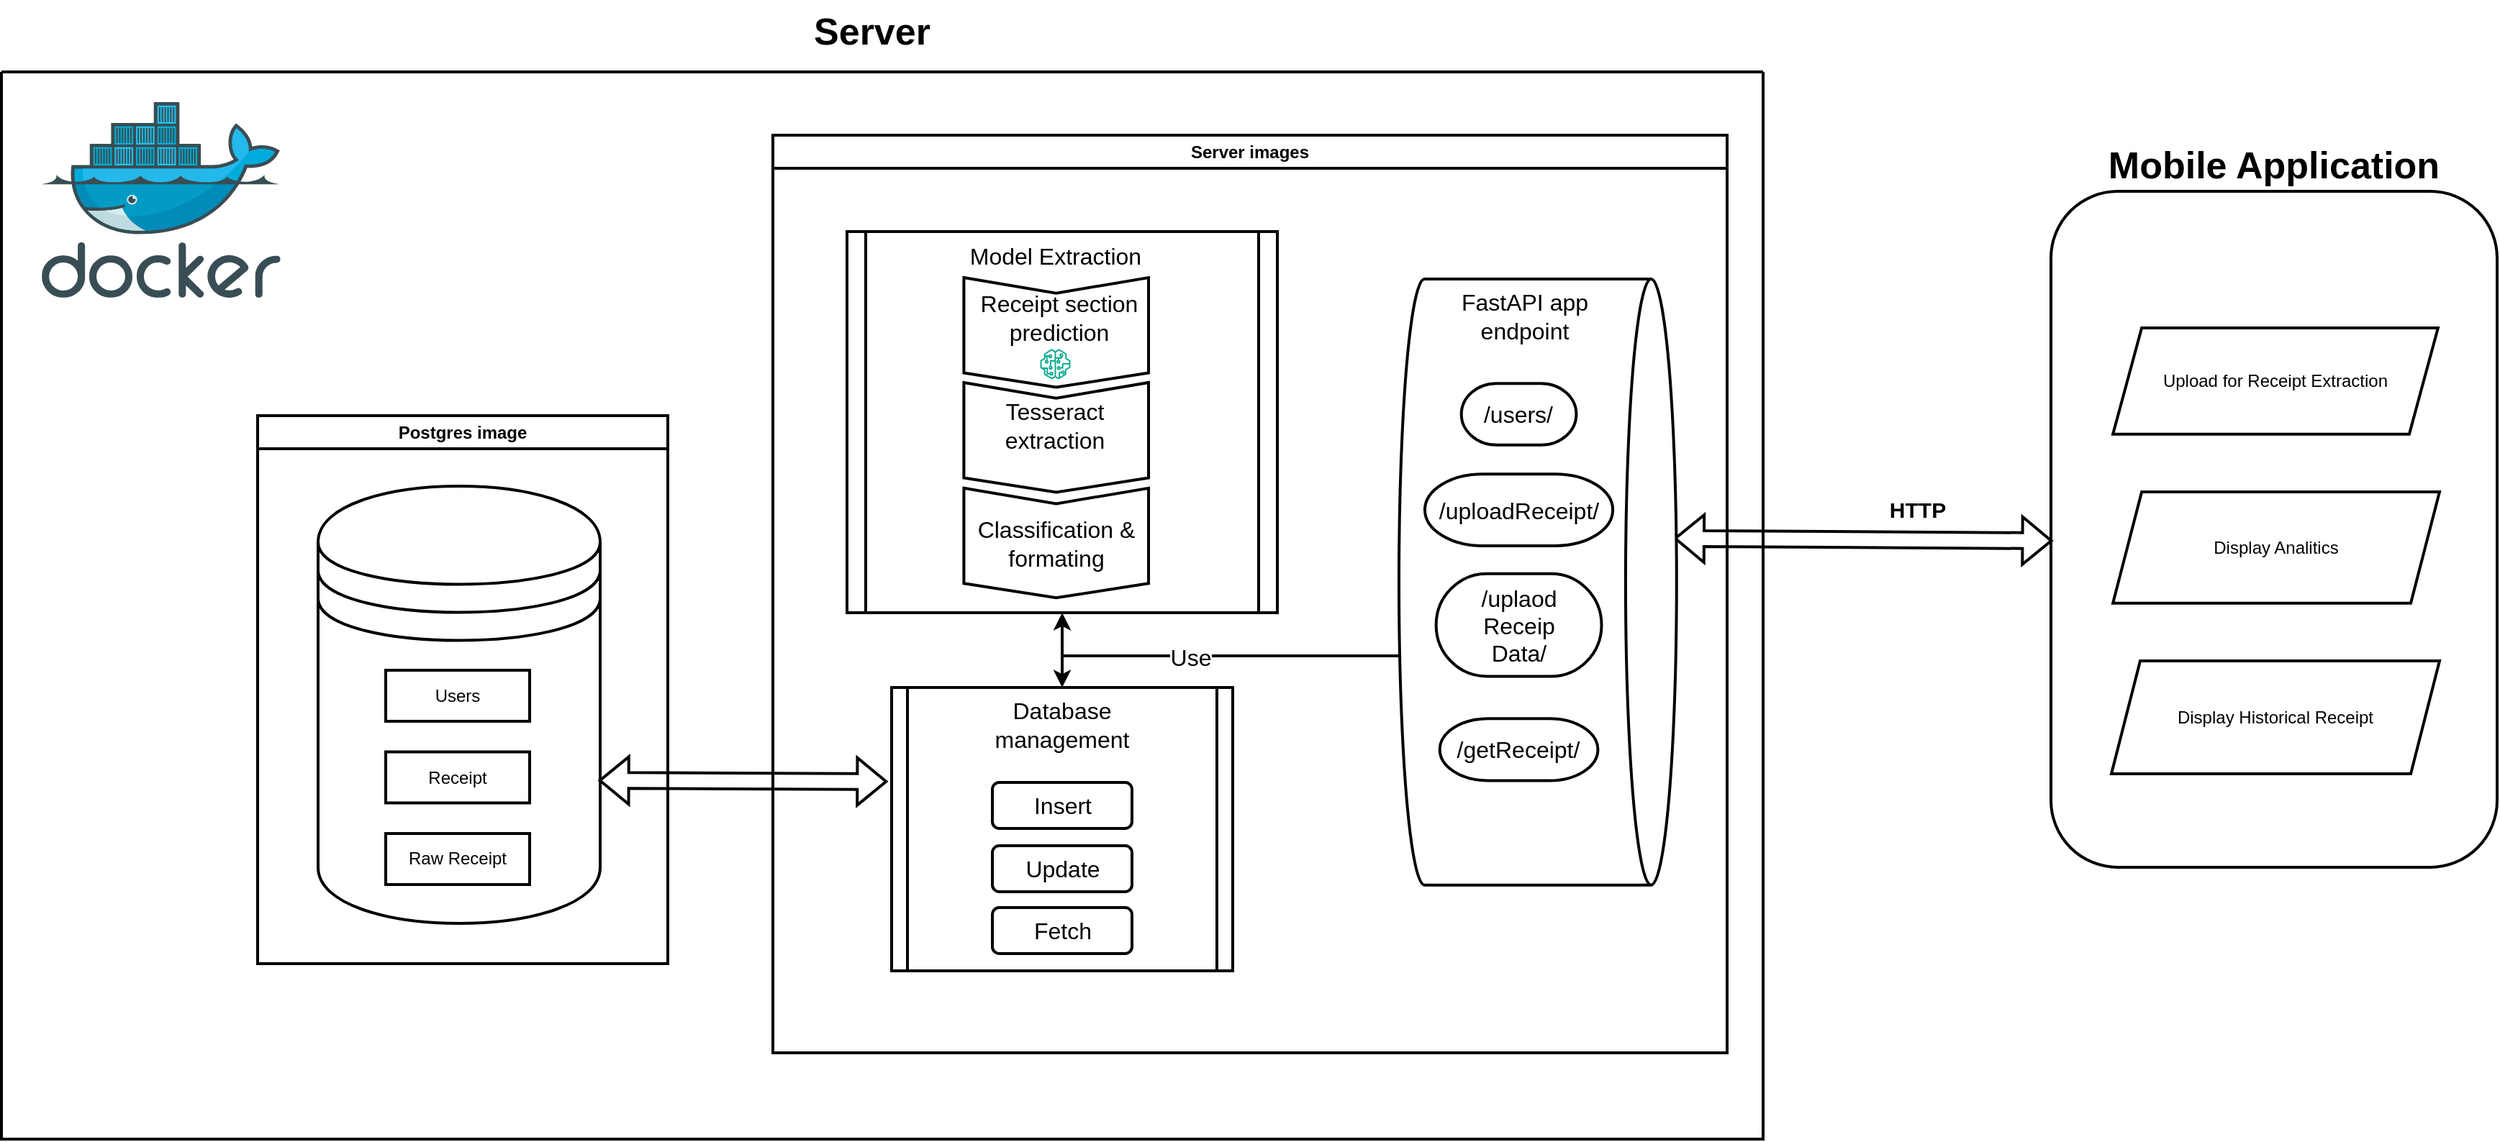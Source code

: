 <mxfile version="24.2.5" type="device">
  <diagram name="Page-1" id="tKTZuB-xBKqNt3nbTBtX">
    <mxGraphModel dx="3307" dy="3447" grid="0" gridSize="10" guides="1" tooltips="1" connect="1" arrows="1" fold="1" page="0" pageScale="1" pageWidth="827" pageHeight="1169" math="0" shadow="0">
      <root>
        <mxCell id="0" />
        <mxCell id="1" parent="0" />
        <mxCell id="6q7W-WelTIBXOBJU0YRO-2" value="&lt;font size=&quot;1&quot; style=&quot;&quot;&gt;&lt;b style=&quot;font-size: 26px;&quot;&gt;Mobile Application&lt;/b&gt;&lt;/font&gt;" style="rounded=1;whiteSpace=wrap;html=1;labelPosition=center;verticalLabelPosition=top;align=center;verticalAlign=bottom;container=0;strokeWidth=2;" parent="1" vertex="1">
          <mxGeometry x="340" y="-356" width="310" height="470" as="geometry" />
        </mxCell>
        <mxCell id="GPoHFAG82HTjP6kqSNCB-1" value="" style="shape=image;verticalLabelPosition=bottom;labelBackgroundColor=default;verticalAlign=top;aspect=fixed;imageAspect=0;image=http://blog.expertsoftwareteam.com/wp-content/uploads/2019/01/flutter12.png;container=0;strokeWidth=2;" parent="1" vertex="1">
          <mxGeometry x="498" y="-342" width="119" height="44.08" as="geometry" />
        </mxCell>
        <mxCell id="LRXgbrRKlihFUZUrBke7-29" value="" style="group;strokeWidth=2;" vertex="1" connectable="0" parent="1">
          <mxGeometry x="382" y="-261" width="228" height="310" as="geometry" />
        </mxCell>
        <mxCell id="6q7W-WelTIBXOBJU0YRO-25" value="Upload for Receipt Extraction" style="shape=parallelogram;perimeter=parallelogramPerimeter;whiteSpace=wrap;html=1;fixedSize=1;container=0;strokeWidth=2;" parent="LRXgbrRKlihFUZUrBke7-29" vertex="1">
          <mxGeometry x="1.056" width="225.889" height="73.901" as="geometry" />
        </mxCell>
        <mxCell id="6q7W-WelTIBXOBJU0YRO-28" value="Display Historical Receipt" style="shape=parallelogram;perimeter=parallelogramPerimeter;whiteSpace=wrap;html=1;fixedSize=1;container=0;strokeWidth=2;" parent="LRXgbrRKlihFUZUrBke7-29" vertex="1">
          <mxGeometry y="231.481" width="228" height="78.519" as="geometry" />
        </mxCell>
        <mxCell id="6q7W-WelTIBXOBJU0YRO-27" value="Display Analitics" style="shape=parallelogram;perimeter=parallelogramPerimeter;whiteSpace=wrap;html=1;fixedSize=1;container=0;strokeWidth=2;" parent="LRXgbrRKlihFUZUrBke7-29" vertex="1">
          <mxGeometry x="1.056" y="114.013" width="226.944" height="77.368" as="geometry" />
        </mxCell>
        <mxCell id="6q7W-WelTIBXOBJU0YRO-17" value="" style="shape=flexArrow;endArrow=classic;startArrow=classic;html=1;rounded=0;exitX=0.004;exitY=0.517;exitDx=0;exitDy=0;exitPerimeter=0;strokeWidth=2;entryX=0.99;entryY=0.428;entryDx=0;entryDy=0;entryPerimeter=0;" parent="1" source="6q7W-WelTIBXOBJU0YRO-2" target="gesQ5qLBWTV1xN1W36ZR-5" edge="1">
          <mxGeometry width="100" height="100" relative="1" as="geometry">
            <mxPoint x="235.45" y="-136.0" as="sourcePoint" />
            <mxPoint x="26" y="-145.932" as="targetPoint" />
          </mxGeometry>
        </mxCell>
        <mxCell id="LRXgbrRKlihFUZUrBke7-30" value="&lt;font style=&quot;font-size: 15px;&quot;&gt;&lt;b&gt;HTTP&lt;/b&gt;&lt;/font&gt;" style="text;html=1;align=center;verticalAlign=middle;resizable=0;points=[];autosize=1;strokeColor=none;fillColor=none;" vertex="1" parent="1">
          <mxGeometry x="218" y="-150" width="57" height="30" as="geometry" />
        </mxCell>
        <mxCell id="LRXgbrRKlihFUZUrBke7-44" value="" style="swimlane;startSize=0;pointerEvents=0;strokeWidth=2;align=center;verticalAlign=top;fontFamily=Helvetica;fontSize=16;fontColor=default;fillColor=none;gradientColor=none;" vertex="1" parent="1">
          <mxGeometry x="-1084" y="-439" width="1224" height="742" as="geometry" />
        </mxCell>
        <mxCell id="LRXgbrRKlihFUZUrBke7-7" value="Postgres image" style="swimlane;whiteSpace=wrap;html=1;strokeWidth=2;" vertex="1" parent="LRXgbrRKlihFUZUrBke7-44">
          <mxGeometry x="178" y="239" width="285" height="381" as="geometry">
            <mxRectangle x="-1179" y="-391" width="130" height="26" as="alternateBounds" />
          </mxGeometry>
        </mxCell>
        <mxCell id="6q7W-WelTIBXOBJU0YRO-5" value="" style="shape=datastore;whiteSpace=wrap;html=1;labelPosition=center;verticalLabelPosition=top;align=center;verticalAlign=bottom;strokeWidth=2;" parent="LRXgbrRKlihFUZUrBke7-7" vertex="1">
          <mxGeometry x="42" y="49" width="196" height="304" as="geometry" />
        </mxCell>
        <mxCell id="LRXgbrRKlihFUZUrBke7-47" value="" style="group" vertex="1" connectable="0" parent="LRXgbrRKlihFUZUrBke7-7">
          <mxGeometry x="89" y="177" width="100" height="149" as="geometry" />
        </mxCell>
        <mxCell id="6q7W-WelTIBXOBJU0YRO-6" value="Users" style="whiteSpace=wrap;html=1;align=center;strokeWidth=2;" parent="LRXgbrRKlihFUZUrBke7-47" vertex="1">
          <mxGeometry width="100" height="35.476" as="geometry" />
        </mxCell>
        <mxCell id="6q7W-WelTIBXOBJU0YRO-20" value="Raw Receipt" style="whiteSpace=wrap;html=1;align=center;strokeWidth=2;" parent="LRXgbrRKlihFUZUrBke7-47" vertex="1">
          <mxGeometry y="113.524" width="100" height="35.476" as="geometry" />
        </mxCell>
        <mxCell id="6q7W-WelTIBXOBJU0YRO-21" value="Receipt" style="whiteSpace=wrap;html=1;align=center;strokeWidth=2;" parent="LRXgbrRKlihFUZUrBke7-47" vertex="1">
          <mxGeometry y="56.762" width="100" height="35.476" as="geometry" />
        </mxCell>
        <mxCell id="LRXgbrRKlihFUZUrBke7-10" value="Server images" style="swimlane;whiteSpace=wrap;html=1;strokeWidth=2;glass=0;" vertex="1" parent="LRXgbrRKlihFUZUrBke7-44">
          <mxGeometry x="536" y="44" width="663" height="638" as="geometry" />
        </mxCell>
        <mxCell id="gesQ5qLBWTV1xN1W36ZR-29" value="" style="group;fontSize=16;" parent="LRXgbrRKlihFUZUrBke7-10" vertex="1" connectable="0">
          <mxGeometry x="434.995" y="99.996" width="192.906" height="421.344" as="geometry" />
        </mxCell>
        <mxCell id="gesQ5qLBWTV1xN1W36ZR-5" value="" style="strokeWidth=2;html=1;shape=mxgraph.flowchart.direct_data;whiteSpace=wrap;fontSize=16;" parent="gesQ5qLBWTV1xN1W36ZR-29" vertex="1">
          <mxGeometry width="192.906" height="421.344" as="geometry" />
        </mxCell>
        <mxCell id="gesQ5qLBWTV1xN1W36ZR-6" value="FastAPI app&lt;div style=&quot;font-size: 16px;&quot;&gt;endpoint&lt;/div&gt;" style="text;html=1;align=center;verticalAlign=middle;whiteSpace=wrap;rounded=0;fontSize=16;" parent="gesQ5qLBWTV1xN1W36ZR-29" vertex="1">
          <mxGeometry x="37.439" y="5.007" width="101.484" height="42.782" as="geometry" />
        </mxCell>
        <mxCell id="gesQ5qLBWTV1xN1W36ZR-25" value="/users/" style="strokeWidth=2;html=1;shape=mxgraph.flowchart.terminator;whiteSpace=wrap;fontSize=16;" parent="gesQ5qLBWTV1xN1W36ZR-29" vertex="1">
          <mxGeometry x="43.369" y="72.571" width="79.847" height="42.785" as="geometry" />
        </mxCell>
        <mxCell id="gesQ5qLBWTV1xN1W36ZR-26" value="/uploadReceipt/" style="strokeWidth=2;html=1;shape=mxgraph.flowchart.terminator;whiteSpace=wrap;fontSize=16;" parent="gesQ5qLBWTV1xN1W36ZR-29" vertex="1">
          <mxGeometry x="18" y="135.57" width="130.58" height="49.89" as="geometry" />
        </mxCell>
        <mxCell id="gesQ5qLBWTV1xN1W36ZR-27" value="/uplaod&lt;div style=&quot;font-size: 16px;&quot;&gt;Receip&lt;/div&gt;&lt;div style=&quot;font-size: 16px;&quot;&gt;Data/&lt;/div&gt;" style="strokeWidth=2;html=1;shape=mxgraph.flowchart.terminator;whiteSpace=wrap;fontSize=16;" parent="gesQ5qLBWTV1xN1W36ZR-29" vertex="1">
          <mxGeometry x="25.828" y="204.919" width="114.932" height="71.308" as="geometry" />
        </mxCell>
        <mxCell id="gesQ5qLBWTV1xN1W36ZR-28" value="/getReceipt/" style="strokeWidth=2;html=1;shape=mxgraph.flowchart.terminator;whiteSpace=wrap;fontSize=16;" parent="gesQ5qLBWTV1xN1W36ZR-29" vertex="1">
          <mxGeometry x="28.35" y="305.57" width="109.88" height="43.21" as="geometry" />
        </mxCell>
        <mxCell id="LRXgbrRKlihFUZUrBke7-18" value="" style="shape=process;whiteSpace=wrap;html=1;backgroundOutline=1;size=0.044;strokeWidth=2;" vertex="1" parent="LRXgbrRKlihFUZUrBke7-10">
          <mxGeometry x="51.5" y="67" width="299" height="265" as="geometry" />
        </mxCell>
        <mxCell id="gesQ5qLBWTV1xN1W36ZR-30" value="Model Extraction" style="text;html=1;align=center;verticalAlign=middle;whiteSpace=wrap;rounded=0;fontSize=16;" parent="LRXgbrRKlihFUZUrBke7-10" vertex="1">
          <mxGeometry x="114.36" y="57" width="165" height="53.22" as="geometry" />
        </mxCell>
        <mxCell id="LRXgbrRKlihFUZUrBke7-19" value="" style="shape=process;whiteSpace=wrap;html=1;backgroundOutline=1;size=0.045;strokeWidth=2;" vertex="1" parent="LRXgbrRKlihFUZUrBke7-10">
          <mxGeometry x="82.5" y="384" width="237" height="197" as="geometry" />
        </mxCell>
        <mxCell id="Wht4OzGkCItvq8DnMEh8-47" value="Database management" style="text;html=1;align=center;verticalAlign=middle;whiteSpace=wrap;rounded=0;fontSize=16;" parent="LRXgbrRKlihFUZUrBke7-10" vertex="1">
          <mxGeometry x="118" y="395.0" width="166" height="29.74" as="geometry" />
        </mxCell>
        <mxCell id="LRXgbrRKlihFUZUrBke7-20" value="Insert" style="rounded=1;whiteSpace=wrap;html=1;strokeWidth=2;fontSize=16;" vertex="1" parent="LRXgbrRKlihFUZUrBke7-10">
          <mxGeometry x="152.5" y="450" width="97" height="32" as="geometry" />
        </mxCell>
        <mxCell id="LRXgbrRKlihFUZUrBke7-22" value="Update" style="rounded=1;whiteSpace=wrap;html=1;strokeWidth=2;fontSize=16;" vertex="1" parent="LRXgbrRKlihFUZUrBke7-10">
          <mxGeometry x="152.5" y="494" width="97" height="32" as="geometry" />
        </mxCell>
        <mxCell id="LRXgbrRKlihFUZUrBke7-24" value="Fetch" style="rounded=1;whiteSpace=wrap;html=1;strokeWidth=2;fontSize=16;" vertex="1" parent="LRXgbrRKlihFUZUrBke7-10">
          <mxGeometry x="152.5" y="537" width="97" height="32" as="geometry" />
        </mxCell>
        <mxCell id="LRXgbrRKlihFUZUrBke7-25" value="" style="endArrow=classic;html=1;rounded=0;entryX=0.5;entryY=1;entryDx=0;entryDy=0;strokeWidth=2;" edge="1" parent="LRXgbrRKlihFUZUrBke7-10" target="LRXgbrRKlihFUZUrBke7-18">
          <mxGeometry width="50" height="50" relative="1" as="geometry">
            <mxPoint x="436" y="362" as="sourcePoint" />
            <mxPoint x="234" y="368" as="targetPoint" />
            <Array as="points">
              <mxPoint x="201" y="362" />
            </Array>
          </mxGeometry>
        </mxCell>
        <mxCell id="LRXgbrRKlihFUZUrBke7-26" value="" style="endArrow=classic;html=1;rounded=0;entryX=0.5;entryY=0;entryDx=0;entryDy=0;strokeWidth=2;" edge="1" parent="LRXgbrRKlihFUZUrBke7-10" target="LRXgbrRKlihFUZUrBke7-19">
          <mxGeometry width="50" height="50" relative="1" as="geometry">
            <mxPoint x="434" y="362" as="sourcePoint" />
            <mxPoint x="211" y="342" as="targetPoint" />
            <Array as="points">
              <mxPoint x="201" y="362" />
            </Array>
          </mxGeometry>
        </mxCell>
        <mxCell id="LRXgbrRKlihFUZUrBke7-27" value="Use" style="edgeLabel;html=1;align=center;verticalAlign=middle;resizable=0;points=[];fontSize=16;" vertex="1" connectable="0" parent="LRXgbrRKlihFUZUrBke7-26">
          <mxGeometry x="0.133" y="-1" relative="1" as="geometry">
            <mxPoint y="2" as="offset" />
          </mxGeometry>
        </mxCell>
        <mxCell id="LRXgbrRKlihFUZUrBke7-43" value="" style="group" vertex="1" connectable="0" parent="LRXgbrRKlihFUZUrBke7-10">
          <mxGeometry x="129.003" y="99.003" width="135.713" height="222.645" as="geometry" />
        </mxCell>
        <mxCell id="Wht4OzGkCItvq8DnMEh8-7" value="" style="html=1;shape=mxgraph.infographic.ribbonSimple;notch1=10.83;notch2=10.03;align=center;verticalAlign=middle;fontSize=16;fontStyle=0;fillColor=#FFFFFF;whiteSpace=wrap;rotation=90;strokeWidth=2;" parent="LRXgbrRKlihFUZUrBke7-43" vertex="1">
          <mxGeometry x="29.723" y="-26.021" width="76.266" height="128.308" as="geometry" />
        </mxCell>
        <mxCell id="Wht4OzGkCItvq8DnMEh8-9" value="&lt;font style=&quot;font-size: 16px;&quot;&gt;Receipt section prediction&lt;/font&gt;" style="text;html=1;align=center;verticalAlign=middle;whiteSpace=wrap;rounded=0;rotation=0;strokeWidth=2;fontSize=16;" parent="LRXgbrRKlihFUZUrBke7-43" vertex="1">
          <mxGeometry x="9.411" y="2.974" width="122.031" height="50.444" as="geometry" />
        </mxCell>
        <mxCell id="LRXgbrRKlihFUZUrBke7-12" value="" style="html=1;shape=mxgraph.infographic.ribbonSimple;notch1=10.83;notch2=10.03;align=center;verticalAlign=middle;fontSize=16;fontStyle=0;fillColor=#FFFFFF;whiteSpace=wrap;rotation=90;strokeWidth=2;" vertex="1" parent="LRXgbrRKlihFUZUrBke7-43">
          <mxGeometry x="29.723" y="46.974" width="76.266" height="128.308" as="geometry" />
        </mxCell>
        <mxCell id="LRXgbrRKlihFUZUrBke7-13" value="" style="html=1;shape=mxgraph.infographic.ribbonSimple;notch1=10.83;notch2=10.03;align=center;verticalAlign=middle;fontSize=16;fontStyle=0;fillColor=#FFFFFF;whiteSpace=wrap;rotation=90;strokeWidth=2;" vertex="1" parent="LRXgbrRKlihFUZUrBke7-43">
          <mxGeometry x="29.723" y="120.358" width="76.266" height="128.308" as="geometry" />
        </mxCell>
        <mxCell id="Wht4OzGkCItvq8DnMEh8-14" value="&lt;font style=&quot;font-size: 16px;&quot;&gt;Tesseract extraction&lt;/font&gt;" style="text;html=1;align=center;verticalAlign=middle;whiteSpace=wrap;rounded=0;rotation=0;strokeWidth=2;fontSize=16;" parent="LRXgbrRKlihFUZUrBke7-43" vertex="1">
          <mxGeometry x="9.407" y="80.977" width="115.69" height="44" as="geometry" />
        </mxCell>
        <mxCell id="6q7W-WelTIBXOBJU0YRO-11" value="" style="shape=image;verticalLabelPosition=bottom;labelBackgroundColor=default;verticalAlign=top;aspect=fixed;imageAspect=0;image=https://logodix.com/logo/1752785.png;rotation=0;strokeWidth=2;fontSize=16;clipPath=inset(0% 3.53% 22.33% 3.16%);" parent="LRXgbrRKlihFUZUrBke7-43" vertex="1">
          <mxGeometry x="55.074" y="121.978" width="24.36" height="22.613" as="geometry" />
        </mxCell>
        <mxCell id="Wht4OzGkCItvq8DnMEh8-43" value="&lt;font style=&quot;font-size: 16px;&quot;&gt;Classification &amp;amp; formating&lt;/font&gt;" style="text;html=1;align=center;verticalAlign=middle;whiteSpace=wrap;rounded=0;strokeWidth=2;fontSize=16;" parent="LRXgbrRKlihFUZUrBke7-43" vertex="1">
          <mxGeometry y="160.748" width="135.713" height="47.523" as="geometry" />
        </mxCell>
        <mxCell id="6q7W-WelTIBXOBJU0YRO-8" value="" style="sketch=0;outlineConnect=0;fontColor=#232F3E;gradientColor=none;fillColor=#01A88D;strokeColor=none;dashed=0;verticalLabelPosition=bottom;verticalAlign=top;align=center;html=1;fontSize=16;fontStyle=0;aspect=fixed;pointerEvents=1;shape=mxgraph.aws4.sagemaker_model;rotation=0;strokeWidth=2;" parent="LRXgbrRKlihFUZUrBke7-43" vertex="1">
          <mxGeometry x="56.733" y="49.646" width="21.019" height="21.019" as="geometry" />
        </mxCell>
        <mxCell id="LRXgbrRKlihFUZUrBke7-45" value="" style="image;sketch=0;aspect=fixed;html=1;points=[];align=center;fontSize=12;image=img/lib/mscae/Docker.svg;pointerEvents=0;strokeWidth=2;verticalAlign=top;fontFamily=Helvetica;fontColor=default;fillColor=none;gradientColor=none;" vertex="1" parent="LRXgbrRKlihFUZUrBke7-44">
          <mxGeometry x="28" y="21" width="165.85" height="136" as="geometry" />
        </mxCell>
        <mxCell id="LRXgbrRKlihFUZUrBke7-52" value="" style="shape=flexArrow;endArrow=classic;startArrow=classic;html=1;rounded=0;exitX=-0.012;exitY=0.332;exitDx=0;exitDy=0;exitPerimeter=0;strokeWidth=2;entryX=0.994;entryY=0.673;entryDx=0;entryDy=0;entryPerimeter=0;" edge="1" parent="LRXgbrRKlihFUZUrBke7-44" source="LRXgbrRKlihFUZUrBke7-19" target="6q7W-WelTIBXOBJU0YRO-5">
          <mxGeometry width="100" height="100" relative="1" as="geometry">
            <mxPoint x="634" y="497" as="sourcePoint" />
            <mxPoint x="430" y="495" as="targetPoint" />
          </mxGeometry>
        </mxCell>
        <mxCell id="LRXgbrRKlihFUZUrBke7-46" value="&lt;span style=&quot;color: rgb(0, 0, 0); font-family: Helvetica; font-style: normal; font-variant-ligatures: normal; font-variant-caps: normal; letter-spacing: normal; orphans: 2; text-indent: 0px; text-transform: none; widows: 2; word-spacing: 0px; -webkit-text-stroke-width: 0px; white-space: normal; background-color: rgb(255, 255, 255); text-decoration-thickness: initial; text-decoration-style: initial; text-decoration-color: initial; float: none; display: inline !important;&quot;&gt;&lt;font style=&quot;font-size: 26px;&quot;&gt;&lt;b&gt;Server&lt;/b&gt;&lt;/font&gt;&lt;/span&gt;" style="text;whiteSpace=wrap;html=1;fontFamily=Helvetica;fontSize=16;fontColor=default;align=center;" vertex="1" parent="1">
          <mxGeometry x="-543" y="-489" width="128" height="45" as="geometry" />
        </mxCell>
      </root>
    </mxGraphModel>
  </diagram>
</mxfile>
